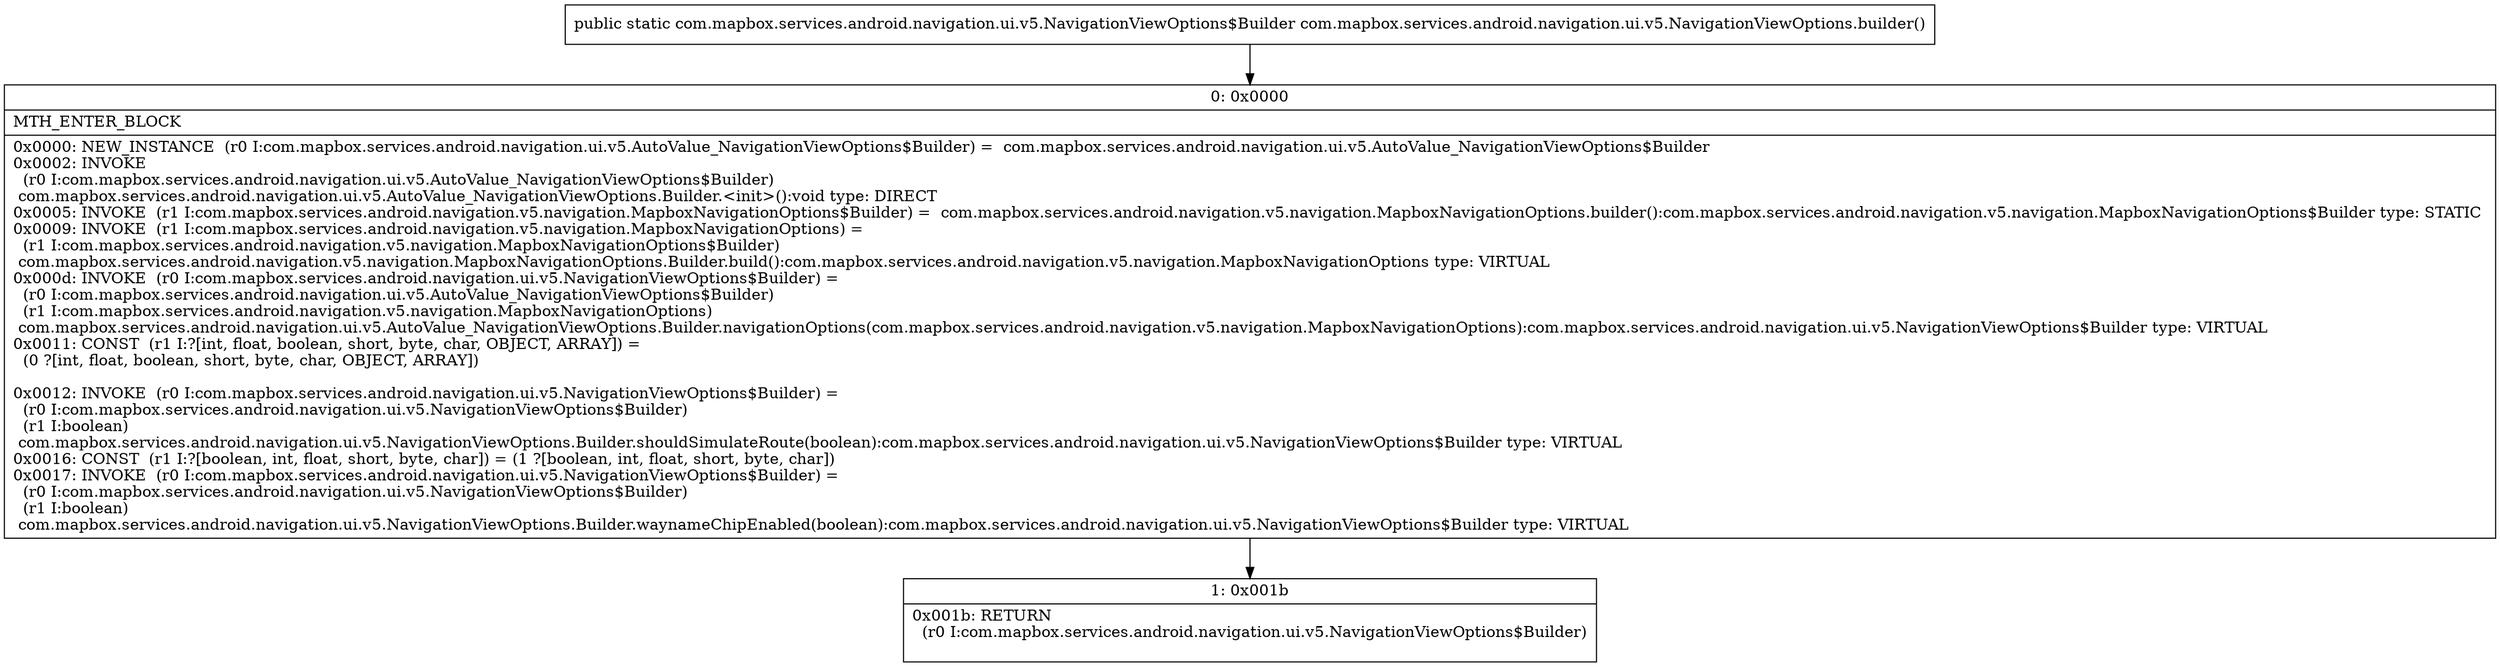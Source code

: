 digraph "CFG forcom.mapbox.services.android.navigation.ui.v5.NavigationViewOptions.builder()Lcom\/mapbox\/services\/android\/navigation\/ui\/v5\/NavigationViewOptions$Builder;" {
Node_0 [shape=record,label="{0\:\ 0x0000|MTH_ENTER_BLOCK\l|0x0000: NEW_INSTANCE  (r0 I:com.mapbox.services.android.navigation.ui.v5.AutoValue_NavigationViewOptions$Builder) =  com.mapbox.services.android.navigation.ui.v5.AutoValue_NavigationViewOptions$Builder \l0x0002: INVOKE  \l  (r0 I:com.mapbox.services.android.navigation.ui.v5.AutoValue_NavigationViewOptions$Builder)\l com.mapbox.services.android.navigation.ui.v5.AutoValue_NavigationViewOptions.Builder.\<init\>():void type: DIRECT \l0x0005: INVOKE  (r1 I:com.mapbox.services.android.navigation.v5.navigation.MapboxNavigationOptions$Builder) =  com.mapbox.services.android.navigation.v5.navigation.MapboxNavigationOptions.builder():com.mapbox.services.android.navigation.v5.navigation.MapboxNavigationOptions$Builder type: STATIC \l0x0009: INVOKE  (r1 I:com.mapbox.services.android.navigation.v5.navigation.MapboxNavigationOptions) = \l  (r1 I:com.mapbox.services.android.navigation.v5.navigation.MapboxNavigationOptions$Builder)\l com.mapbox.services.android.navigation.v5.navigation.MapboxNavigationOptions.Builder.build():com.mapbox.services.android.navigation.v5.navigation.MapboxNavigationOptions type: VIRTUAL \l0x000d: INVOKE  (r0 I:com.mapbox.services.android.navigation.ui.v5.NavigationViewOptions$Builder) = \l  (r0 I:com.mapbox.services.android.navigation.ui.v5.AutoValue_NavigationViewOptions$Builder)\l  (r1 I:com.mapbox.services.android.navigation.v5.navigation.MapboxNavigationOptions)\l com.mapbox.services.android.navigation.ui.v5.AutoValue_NavigationViewOptions.Builder.navigationOptions(com.mapbox.services.android.navigation.v5.navigation.MapboxNavigationOptions):com.mapbox.services.android.navigation.ui.v5.NavigationViewOptions$Builder type: VIRTUAL \l0x0011: CONST  (r1 I:?[int, float, boolean, short, byte, char, OBJECT, ARRAY]) = \l  (0 ?[int, float, boolean, short, byte, char, OBJECT, ARRAY])\l \l0x0012: INVOKE  (r0 I:com.mapbox.services.android.navigation.ui.v5.NavigationViewOptions$Builder) = \l  (r0 I:com.mapbox.services.android.navigation.ui.v5.NavigationViewOptions$Builder)\l  (r1 I:boolean)\l com.mapbox.services.android.navigation.ui.v5.NavigationViewOptions.Builder.shouldSimulateRoute(boolean):com.mapbox.services.android.navigation.ui.v5.NavigationViewOptions$Builder type: VIRTUAL \l0x0016: CONST  (r1 I:?[boolean, int, float, short, byte, char]) = (1 ?[boolean, int, float, short, byte, char]) \l0x0017: INVOKE  (r0 I:com.mapbox.services.android.navigation.ui.v5.NavigationViewOptions$Builder) = \l  (r0 I:com.mapbox.services.android.navigation.ui.v5.NavigationViewOptions$Builder)\l  (r1 I:boolean)\l com.mapbox.services.android.navigation.ui.v5.NavigationViewOptions.Builder.waynameChipEnabled(boolean):com.mapbox.services.android.navigation.ui.v5.NavigationViewOptions$Builder type: VIRTUAL \l}"];
Node_1 [shape=record,label="{1\:\ 0x001b|0x001b: RETURN  \l  (r0 I:com.mapbox.services.android.navigation.ui.v5.NavigationViewOptions$Builder)\l \l}"];
MethodNode[shape=record,label="{public static com.mapbox.services.android.navigation.ui.v5.NavigationViewOptions$Builder com.mapbox.services.android.navigation.ui.v5.NavigationViewOptions.builder() }"];
MethodNode -> Node_0;
Node_0 -> Node_1;
}

